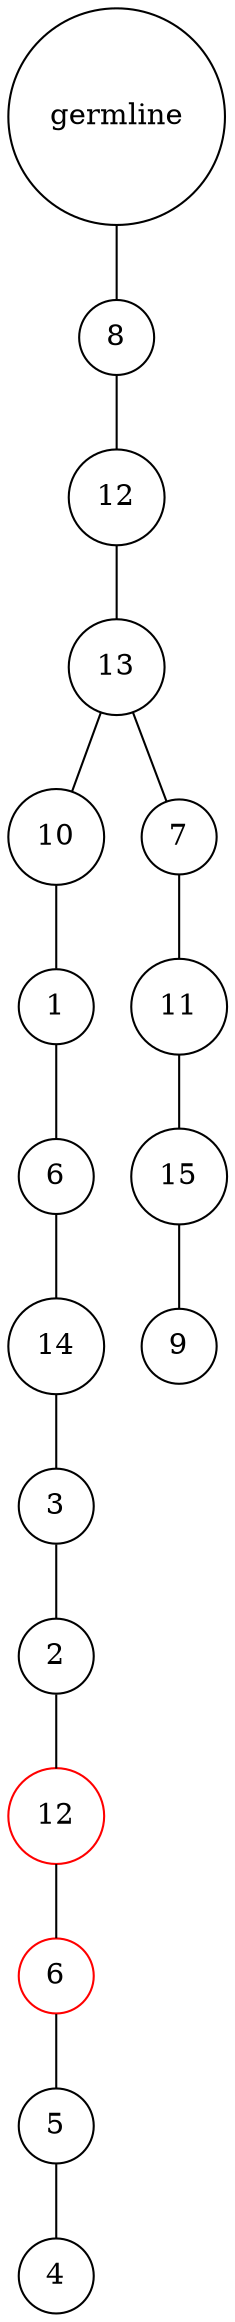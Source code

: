 graph {
	rankdir=UD;
	splines=line;
	node [shape=circle]
	"0x7f2f84e3d370" [label="germline"];
	"0x7f2f84e3d3a0" [label="8"];
	"0x7f2f84e3d370" -- "0x7f2f84e3d3a0" ;
	"0x7f2f84e3d3d0" [label="12"];
	"0x7f2f84e3d3a0" -- "0x7f2f84e3d3d0" ;
	"0x7f2f84e3d400" [label="13"];
	"0x7f2f84e3d3d0" -- "0x7f2f84e3d400" ;
	"0x7f2f84e3d430" [label="10"];
	"0x7f2f84e3d400" -- "0x7f2f84e3d430" ;
	"0x7f2f84e3d460" [label="1"];
	"0x7f2f84e3d430" -- "0x7f2f84e3d460" ;
	"0x7f2f84e3d490" [label="6"];
	"0x7f2f84e3d460" -- "0x7f2f84e3d490" ;
	"0x7f2f84e3d4c0" [label="14"];
	"0x7f2f84e3d490" -- "0x7f2f84e3d4c0" ;
	"0x7f2f84e3d4f0" [label="3"];
	"0x7f2f84e3d4c0" -- "0x7f2f84e3d4f0" ;
	"0x7f2f84e3d520" [label="2"];
	"0x7f2f84e3d4f0" -- "0x7f2f84e3d520" ;
	"0x7f2f84e3d550" [label="12",color="red"];
	"0x7f2f84e3d520" -- "0x7f2f84e3d550" ;
	"0x7f2f84e3d580" [label="6",color="red"];
	"0x7f2f84e3d550" -- "0x7f2f84e3d580" ;
	"0x7f2f84e3d5b0" [label="5"];
	"0x7f2f84e3d580" -- "0x7f2f84e3d5b0" ;
	"0x7f2f84e3d5e0" [label="4"];
	"0x7f2f84e3d5b0" -- "0x7f2f84e3d5e0" ;
	"0x7f2f84e3d610" [label="7"];
	"0x7f2f84e3d400" -- "0x7f2f84e3d610" ;
	"0x7f2f84e3d640" [label="11"];
	"0x7f2f84e3d610" -- "0x7f2f84e3d640" ;
	"0x7f2f84e3d670" [label="15"];
	"0x7f2f84e3d640" -- "0x7f2f84e3d670" ;
	"0x7f2f84e3d6a0" [label="9"];
	"0x7f2f84e3d670" -- "0x7f2f84e3d6a0" ;
}
